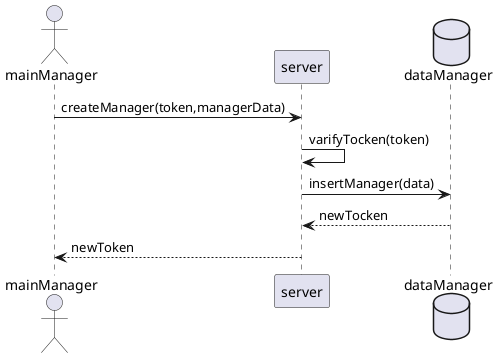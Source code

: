 @startuml login
actor mainManager as man
participant server as serv
database dataManager as db

man -> serv:createManager(token,managerData)
serv -> serv:varifyTocken(token)
serv -> db:insertManager(data)
db -->serv:newTocken
serv -->man:newToken
@enduml